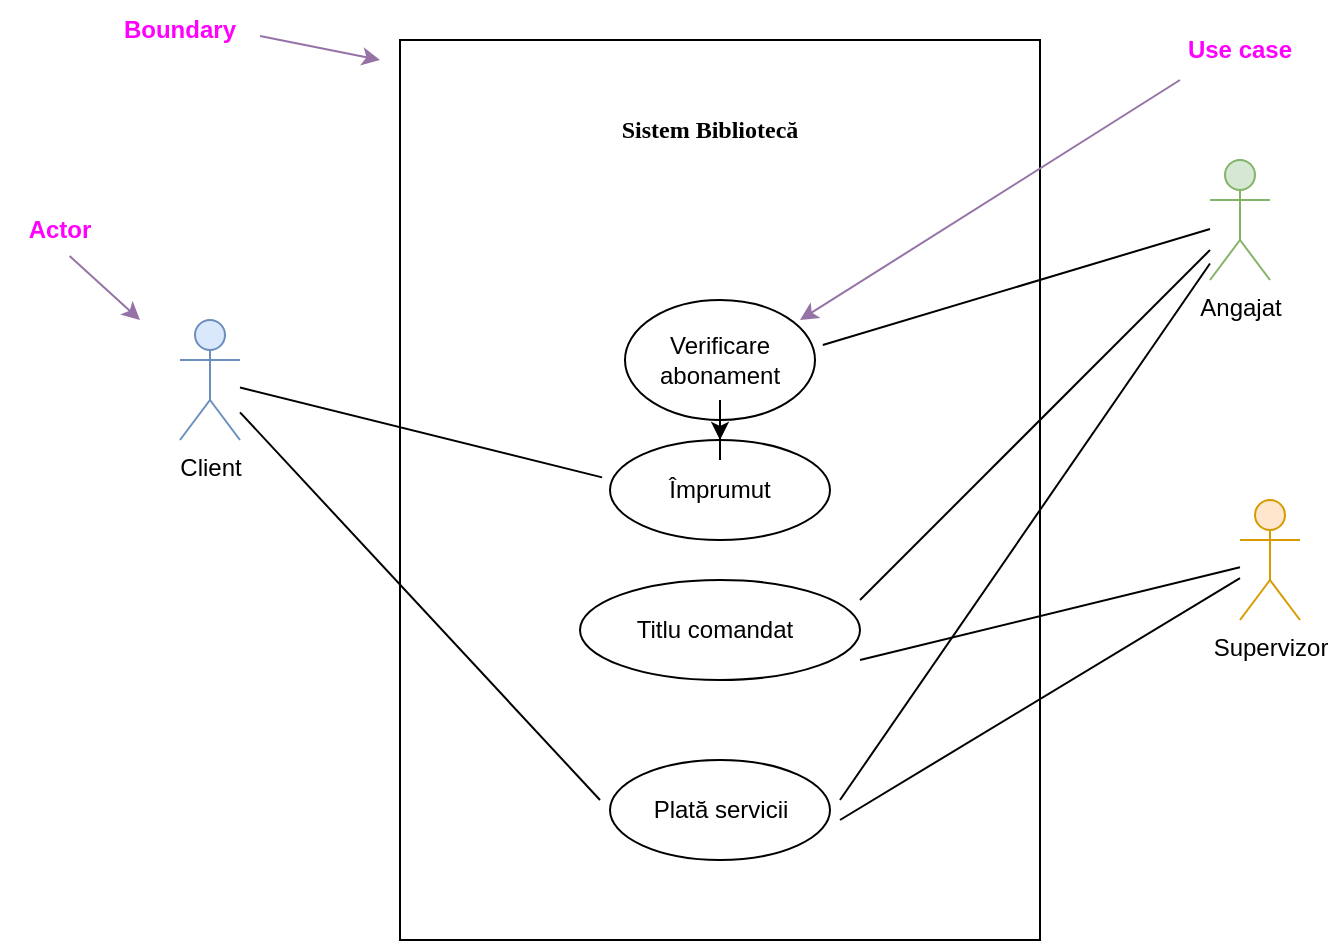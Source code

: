 <mxfile version="22.0.2" type="device">
  <diagram name="Page-1" id="CP9mF5vaw79NC4sRmtAB">
    <mxGraphModel dx="1320" dy="673" grid="1" gridSize="10" guides="1" tooltips="1" connect="1" arrows="1" fold="1" page="1" pageScale="1" pageWidth="850" pageHeight="1100" math="0" shadow="0">
      <root>
        <mxCell id="0" />
        <mxCell id="1" parent="0" />
        <mxCell id="CWAiafIRDo6PzvtOG_5g-16" value="" style="verticalLabelPosition=bottom;verticalAlign=top;html=1;shape=mxgraph.basic.rect;fillColor2=none;strokeWidth=1;size=20;indent=5;fillColor=none;absoluteCornerSize=0;" vertex="1" parent="1">
          <mxGeometry x="250" y="40" width="320" height="450" as="geometry" />
        </mxCell>
        <mxCell id="CWAiafIRDo6PzvtOG_5g-2" value="Angajat" style="shape=umlActor;verticalLabelPosition=bottom;verticalAlign=top;html=1;outlineConnect=0;fillColor=#d5e8d4;strokeColor=#82b366;" vertex="1" parent="1">
          <mxGeometry x="655" y="100" width="30" height="60" as="geometry" />
        </mxCell>
        <mxCell id="CWAiafIRDo6PzvtOG_5g-3" value="&lt;b&gt;&lt;font color=&quot;#ff00ff&quot;&gt;Actor&lt;/font&gt;&lt;/b&gt;" style="text;html=1;strokeColor=none;fillColor=none;align=center;verticalAlign=middle;whiteSpace=wrap;rounded=0;" vertex="1" parent="1">
          <mxGeometry x="50" y="120" width="60" height="30" as="geometry" />
        </mxCell>
        <mxCell id="CWAiafIRDo6PzvtOG_5g-5" value="" style="endArrow=classic;html=1;rounded=0;exitX=0.58;exitY=0.934;exitDx=0;exitDy=0;exitPerimeter=0;fillColor=#e1d5e7;strokeColor=#9673a6;" edge="1" parent="1" source="CWAiafIRDo6PzvtOG_5g-3">
          <mxGeometry width="50" height="50" relative="1" as="geometry">
            <mxPoint x="80" y="160" as="sourcePoint" />
            <mxPoint x="120" y="180" as="targetPoint" />
          </mxGeometry>
        </mxCell>
        <mxCell id="CWAiafIRDo6PzvtOG_5g-6" value="Sistem Bibliotecă" style="text;html=1;strokeColor=none;fillColor=none;align=center;verticalAlign=middle;whiteSpace=wrap;rounded=0;fontStyle=1;fontFamily=Lucida Console;" vertex="1" parent="1">
          <mxGeometry x="340" y="70" width="130" height="30" as="geometry" />
        </mxCell>
        <mxCell id="CWAiafIRDo6PzvtOG_5g-7" value="Verificare abonament" style="text;html=1;strokeColor=none;fillColor=none;align=center;verticalAlign=middle;whiteSpace=wrap;rounded=0;fontStyle=0" vertex="1" parent="1">
          <mxGeometry x="380" y="185" width="60" height="30" as="geometry" />
        </mxCell>
        <mxCell id="CWAiafIRDo6PzvtOG_5g-8" value="Titlu comandat" style="text;html=1;strokeColor=none;fillColor=none;align=center;verticalAlign=middle;whiteSpace=wrap;rounded=0;" vertex="1" parent="1">
          <mxGeometry x="355" y="320" width="105" height="30" as="geometry" />
        </mxCell>
        <mxCell id="CWAiafIRDo6PzvtOG_5g-9" value="Plată servicii" style="text;html=1;strokeColor=none;fillColor=none;align=center;verticalAlign=middle;whiteSpace=wrap;rounded=0;" vertex="1" parent="1">
          <mxGeometry x="357.5" y="410" width="105" height="30" as="geometry" />
        </mxCell>
        <mxCell id="CWAiafIRDo6PzvtOG_5g-11" value="" style="ellipse;whiteSpace=wrap;html=1;fillColor=none;" vertex="1" parent="1">
          <mxGeometry x="340" y="310" width="140" height="50" as="geometry" />
        </mxCell>
        <mxCell id="CWAiafIRDo6PzvtOG_5g-13" value="" style="ellipse;whiteSpace=wrap;html=1;fillColor=none;" vertex="1" parent="1">
          <mxGeometry x="355" y="400" width="110" height="50" as="geometry" />
        </mxCell>
        <mxCell id="CWAiafIRDo6PzvtOG_5g-17" value="&lt;font color=&quot;#ff00ff&quot;&gt;&lt;b&gt;Boundary&lt;/b&gt;&lt;/font&gt;" style="text;html=1;strokeColor=none;fillColor=none;align=center;verticalAlign=middle;whiteSpace=wrap;rounded=0;" vertex="1" parent="1">
          <mxGeometry x="110" y="20" width="60" height="30" as="geometry" />
        </mxCell>
        <mxCell id="CWAiafIRDo6PzvtOG_5g-19" value="" style="endArrow=classic;html=1;rounded=0;exitX=0.58;exitY=0.934;exitDx=0;exitDy=0;exitPerimeter=0;fillColor=#e1d5e7;strokeColor=#9673a6;" edge="1" parent="1">
          <mxGeometry width="50" height="50" relative="1" as="geometry">
            <mxPoint x="180" y="38" as="sourcePoint" />
            <mxPoint x="240" y="50" as="targetPoint" />
          </mxGeometry>
        </mxCell>
        <mxCell id="CWAiafIRDo6PzvtOG_5g-20" value="" style="endArrow=classic;html=1;rounded=0;fillColor=#e1d5e7;strokeColor=#9673a6;entryX=0.625;entryY=0.3;entryDx=0;entryDy=0;entryPerimeter=0;" edge="1" parent="1">
          <mxGeometry width="50" height="50" relative="1" as="geometry">
            <mxPoint x="640" y="60" as="sourcePoint" />
            <mxPoint x="450" y="180" as="targetPoint" />
          </mxGeometry>
        </mxCell>
        <mxCell id="CWAiafIRDo6PzvtOG_5g-22" value="&lt;font color=&quot;#ff00ff&quot;&gt;&lt;b&gt;Use case&lt;br&gt;&lt;/b&gt;&lt;/font&gt;" style="text;html=1;strokeColor=none;fillColor=none;align=center;verticalAlign=middle;whiteSpace=wrap;rounded=0;" vertex="1" parent="1">
          <mxGeometry x="640" y="30" width="60" height="30" as="geometry" />
        </mxCell>
        <mxCell id="CWAiafIRDo6PzvtOG_5g-24" value="Client" style="shape=umlActor;verticalLabelPosition=bottom;verticalAlign=top;html=1;outlineConnect=0;fillColor=#dae8fc;strokeColor=#6c8ebf;" vertex="1" parent="1">
          <mxGeometry x="140" y="180" width="30" height="60" as="geometry" />
        </mxCell>
        <mxCell id="CWAiafIRDo6PzvtOG_5g-29" value="Supervizor" style="shape=umlActor;verticalLabelPosition=bottom;verticalAlign=top;html=1;outlineConnect=0;fillColor=#ffe6cc;strokeColor=#d79b00;" vertex="1" parent="1">
          <mxGeometry x="670" y="270" width="30" height="60" as="geometry" />
        </mxCell>
        <mxCell id="CWAiafIRDo6PzvtOG_5g-36" value="" style="endArrow=none;html=1;rounded=0;entryX=-0.036;entryY=0.374;entryDx=0;entryDy=0;entryPerimeter=0;" edge="1" parent="1" source="CWAiafIRDo6PzvtOG_5g-24" target="CWAiafIRDo6PzvtOG_5g-44">
          <mxGeometry width="50" height="50" relative="1" as="geometry">
            <mxPoint x="310" y="250" as="sourcePoint" />
            <mxPoint x="360" y="200" as="targetPoint" />
          </mxGeometry>
        </mxCell>
        <mxCell id="CWAiafIRDo6PzvtOG_5g-39" value="" style="endArrow=none;html=1;rounded=0;" edge="1" parent="1" source="CWAiafIRDo6PzvtOG_5g-24">
          <mxGeometry width="50" height="50" relative="1" as="geometry">
            <mxPoint x="300" y="420" as="sourcePoint" />
            <mxPoint x="350" y="420" as="targetPoint" />
          </mxGeometry>
        </mxCell>
        <mxCell id="CWAiafIRDo6PzvtOG_5g-45" value="" style="edgeStyle=orthogonalEdgeStyle;rounded=0;orthogonalLoop=1;jettySize=auto;html=1;" edge="1" parent="1" source="CWAiafIRDo6PzvtOG_5g-42" target="CWAiafIRDo6PzvtOG_5g-44">
          <mxGeometry relative="1" as="geometry" />
        </mxCell>
        <mxCell id="CWAiafIRDo6PzvtOG_5g-42" value="" style="ellipse;whiteSpace=wrap;html=1;fillColor=none;" vertex="1" parent="1">
          <mxGeometry x="362.5" y="170" width="95" height="60" as="geometry" />
        </mxCell>
        <mxCell id="CWAiafIRDo6PzvtOG_5g-44" value="Împrumut" style="ellipse;whiteSpace=wrap;html=1;fillColor=none;" vertex="1" parent="1">
          <mxGeometry x="355" y="240" width="110" height="50" as="geometry" />
        </mxCell>
        <mxCell id="CWAiafIRDo6PzvtOG_5g-47" value="" style="endArrow=none;html=1;rounded=0;exitX=1.041;exitY=0.375;exitDx=0;exitDy=0;exitPerimeter=0;" edge="1" parent="1" source="CWAiafIRDo6PzvtOG_5g-42" target="CWAiafIRDo6PzvtOG_5g-2">
          <mxGeometry width="50" height="50" relative="1" as="geometry">
            <mxPoint x="470" y="200" as="sourcePoint" />
            <mxPoint x="520" y="210" as="targetPoint" />
          </mxGeometry>
        </mxCell>
        <mxCell id="CWAiafIRDo6PzvtOG_5g-49" value="" style="endArrow=none;html=1;rounded=0;" edge="1" parent="1" target="CWAiafIRDo6PzvtOG_5g-2">
          <mxGeometry width="50" height="50" relative="1" as="geometry">
            <mxPoint x="480" y="320" as="sourcePoint" />
            <mxPoint x="530" y="270" as="targetPoint" />
          </mxGeometry>
        </mxCell>
        <mxCell id="CWAiafIRDo6PzvtOG_5g-50" value="" style="endArrow=none;html=1;rounded=0;" edge="1" parent="1" target="CWAiafIRDo6PzvtOG_5g-2">
          <mxGeometry width="50" height="50" relative="1" as="geometry">
            <mxPoint x="470" y="420" as="sourcePoint" />
            <mxPoint x="520" y="370" as="targetPoint" />
          </mxGeometry>
        </mxCell>
        <mxCell id="CWAiafIRDo6PzvtOG_5g-52" value="" style="endArrow=none;html=1;rounded=0;" edge="1" parent="1" target="CWAiafIRDo6PzvtOG_5g-29">
          <mxGeometry width="50" height="50" relative="1" as="geometry">
            <mxPoint x="480" y="350" as="sourcePoint" />
            <mxPoint x="530" y="300" as="targetPoint" />
          </mxGeometry>
        </mxCell>
        <mxCell id="CWAiafIRDo6PzvtOG_5g-53" value="" style="endArrow=none;html=1;rounded=0;" edge="1" parent="1" target="CWAiafIRDo6PzvtOG_5g-29">
          <mxGeometry width="50" height="50" relative="1" as="geometry">
            <mxPoint x="470" y="430" as="sourcePoint" />
            <mxPoint x="520" y="380" as="targetPoint" />
          </mxGeometry>
        </mxCell>
      </root>
    </mxGraphModel>
  </diagram>
</mxfile>
